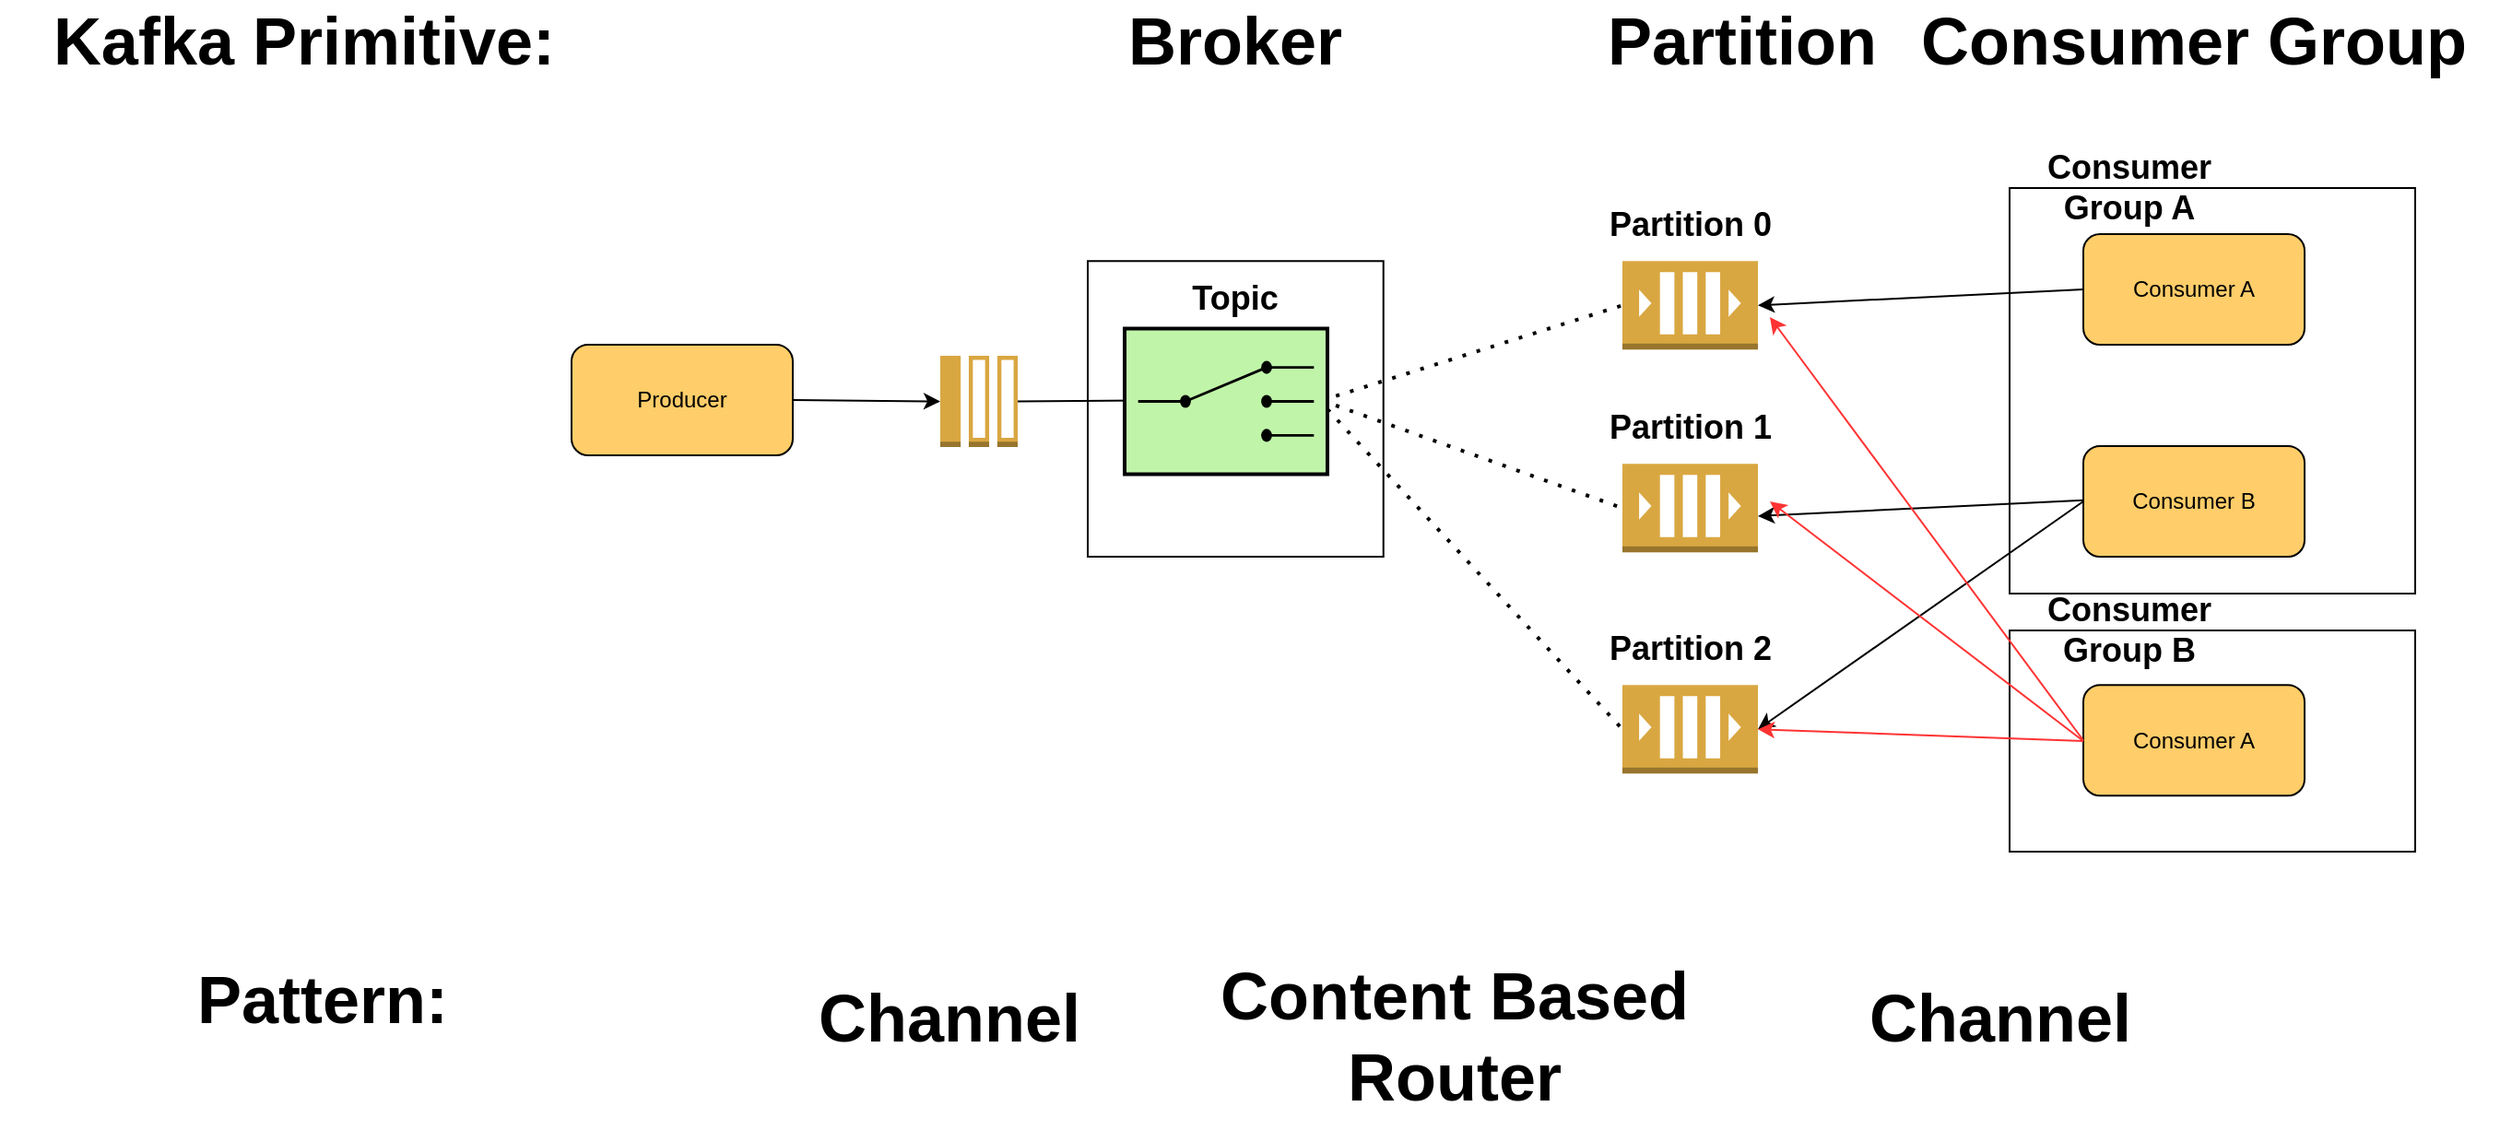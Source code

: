 <mxfile version="14.1.8" type="device"><diagram name="Page-1" id="74b105a0-9070-1c63-61bc-23e55f88626e"><mxGraphModel dx="2300" dy="1213" grid="1" gridSize="10" guides="1" tooltips="1" connect="1" arrows="1" fold="1" page="1" pageScale="1.5" pageWidth="1169" pageHeight="826" background="none" math="0" shadow="0"><root><mxCell id="0" style=";html=1;"/><mxCell id="1" style=";html=1;" parent="0"/><mxCell id="umjpmzcav1xw5bWAlsbN-25" value="" style="rounded=0;whiteSpace=wrap;html=1;shadow=0;fillColor=none;" vertex="1" parent="1"><mxGeometry x="1170" y="750" width="220" height="120" as="geometry"/></mxCell><mxCell id="umjpmzcav1xw5bWAlsbN-22" value="" style="whiteSpace=wrap;html=1;aspect=fixed;shadow=0;fillColor=none;" vertex="1" parent="1"><mxGeometry x="1170" y="510" width="220" height="220" as="geometry"/></mxCell><mxCell id="ghowo1T_Rog2f3ku8E6u-1" value="" style="outlineConnect=0;dashed=0;verticalLabelPosition=bottom;verticalAlign=top;align=center;html=1;shape=mxgraph.aws3.message;fillColor=#D9A741;gradientColor=none;" parent="1" vertex="1"><mxGeometry x="590" y="601" width="42" height="49.5" as="geometry"/></mxCell><mxCell id="ghowo1T_Rog2f3ku8E6u-3" value="Producer" style="rounded=1;whiteSpace=wrap;html=1;shadow=0;fillColor=#FFCD69;" parent="1" vertex="1"><mxGeometry x="390" y="595" width="120" height="60" as="geometry"/></mxCell><mxCell id="umjpmzcav1xw5bWAlsbN-2" value="" style="whiteSpace=wrap;html=1;aspect=fixed;shadow=0;fillColor=none;" vertex="1" parent="1"><mxGeometry x="670" y="549.63" width="160.37" height="160.37" as="geometry"/></mxCell><mxCell id="umjpmzcav1xw5bWAlsbN-3" value="" style="endArrow=classic;html=1;exitX=1;exitY=0.5;exitDx=0;exitDy=0;entryX=0;entryY=0.5;entryDx=0;entryDy=0;entryPerimeter=0;" edge="1" parent="1" source="ghowo1T_Rog2f3ku8E6u-3" target="ghowo1T_Rog2f3ku8E6u-1"><mxGeometry width="50" height="50" relative="1" as="geometry"><mxPoint x="580" y="710" as="sourcePoint"/><mxPoint x="630" y="660" as="targetPoint"/></mxGeometry></mxCell><mxCell id="umjpmzcav1xw5bWAlsbN-5" value="" style="endArrow=classic;html=1;entryX=0;entryY=0.5;entryDx=0;entryDy=0;entryPerimeter=0;exitX=1;exitY=0.5;exitDx=0;exitDy=0;exitPerimeter=0;" edge="1" parent="1" source="ghowo1T_Rog2f3ku8E6u-1"><mxGeometry width="50" height="50" relative="1" as="geometry"><mxPoint x="580" y="710" as="sourcePoint"/><mxPoint x="704" y="625.25" as="targetPoint"/></mxGeometry></mxCell><mxCell id="umjpmzcav1xw5bWAlsbN-6" value="&lt;font style=&quot;font-size: 18px&quot;&gt;&lt;b&gt;Topic&lt;/b&gt;&lt;/font&gt;" style="text;html=1;strokeColor=none;fillColor=none;align=center;verticalAlign=middle;whiteSpace=wrap;rounded=0;shadow=0;" vertex="1" parent="1"><mxGeometry x="730.18" y="560" width="40" height="20" as="geometry"/></mxCell><mxCell id="umjpmzcav1xw5bWAlsbN-7" value="" style="outlineConnect=0;dashed=0;verticalLabelPosition=bottom;verticalAlign=top;align=center;html=1;shape=mxgraph.aws3.queue;fillColor=#D9A741;gradientColor=none;shadow=0;" vertex="1" parent="1"><mxGeometry x="960" y="549.63" width="73.5" height="48" as="geometry"/></mxCell><mxCell id="umjpmzcav1xw5bWAlsbN-8" value="&lt;font style=&quot;font-size: 18px&quot;&gt;&lt;b&gt;Partition 0&lt;br&gt;&lt;/b&gt;&lt;/font&gt;" style="text;html=1;strokeColor=none;fillColor=none;align=center;verticalAlign=middle;whiteSpace=wrap;rounded=0;shadow=0;" vertex="1" parent="1"><mxGeometry x="941.75" y="520" width="110" height="20" as="geometry"/></mxCell><mxCell id="umjpmzcav1xw5bWAlsbN-10" value="" style="outlineConnect=0;dashed=0;verticalLabelPosition=bottom;verticalAlign=top;align=center;html=1;shape=mxgraph.aws3.queue;fillColor=#D9A741;gradientColor=none;shadow=0;" vertex="1" parent="1"><mxGeometry x="960" y="659.63" width="73.5" height="48" as="geometry"/></mxCell><mxCell id="umjpmzcav1xw5bWAlsbN-11" value="&lt;font style=&quot;font-size: 18px&quot;&gt;&lt;b&gt;Partition 1&lt;br&gt;&lt;/b&gt;&lt;/font&gt;" style="text;html=1;strokeColor=none;fillColor=none;align=center;verticalAlign=middle;whiteSpace=wrap;rounded=0;shadow=0;" vertex="1" parent="1"><mxGeometry x="941.75" y="630" width="110" height="20" as="geometry"/></mxCell><mxCell id="umjpmzcav1xw5bWAlsbN-12" value="" style="outlineConnect=0;dashed=0;verticalLabelPosition=bottom;verticalAlign=top;align=center;html=1;shape=mxgraph.aws3.queue;fillColor=#D9A741;gradientColor=none;shadow=0;" vertex="1" parent="1"><mxGeometry x="960" y="779.63" width="73.5" height="48" as="geometry"/></mxCell><mxCell id="umjpmzcav1xw5bWAlsbN-13" value="&lt;font style=&quot;font-size: 18px&quot;&gt;&lt;b&gt;Partition 2&lt;br&gt;&lt;/b&gt;&lt;/font&gt;" style="text;html=1;strokeColor=none;fillColor=none;align=center;verticalAlign=middle;whiteSpace=wrap;rounded=0;shadow=0;" vertex="1" parent="1"><mxGeometry x="941.75" y="750" width="110" height="20" as="geometry"/></mxCell><mxCell id="umjpmzcav1xw5bWAlsbN-14" value="" style="endArrow=none;dashed=1;html=1;dashPattern=1 3;strokeWidth=2;exitX=1;exitY=0.5;exitDx=0;exitDy=0;exitPerimeter=0;entryX=0;entryY=0.5;entryDx=0;entryDy=0;entryPerimeter=0;" edge="1" parent="1" target="umjpmzcav1xw5bWAlsbN-7"><mxGeometry width="50" height="50" relative="1" as="geometry"><mxPoint x="797.0" y="625.25" as="sourcePoint"/><mxPoint x="840" y="620" as="targetPoint"/></mxGeometry></mxCell><mxCell id="umjpmzcav1xw5bWAlsbN-17" value="" style="endArrow=none;dashed=1;html=1;dashPattern=1 3;strokeWidth=2;exitX=1;exitY=0.5;exitDx=0;exitDy=0;exitPerimeter=0;entryX=0;entryY=0.5;entryDx=0;entryDy=0;entryPerimeter=0;" edge="1" parent="1" target="umjpmzcav1xw5bWAlsbN-10"><mxGeometry width="50" height="50" relative="1" as="geometry"><mxPoint x="797.0" y="625.25" as="sourcePoint"/><mxPoint x="970" y="583.63" as="targetPoint"/></mxGeometry></mxCell><mxCell id="umjpmzcav1xw5bWAlsbN-18" value="" style="endArrow=none;dashed=1;html=1;dashPattern=1 3;strokeWidth=2;entryX=0;entryY=0.5;entryDx=0;entryDy=0;entryPerimeter=0;" edge="1" parent="1" target="umjpmzcav1xw5bWAlsbN-12"><mxGeometry width="50" height="50" relative="1" as="geometry"><mxPoint x="800" y="630" as="sourcePoint"/><mxPoint x="980" y="593.63" as="targetPoint"/></mxGeometry></mxCell><mxCell id="umjpmzcav1xw5bWAlsbN-19" value="Consumer A" style="rounded=1;whiteSpace=wrap;html=1;shadow=0;fillColor=#FFCD69;" vertex="1" parent="1"><mxGeometry x="1210" y="535" width="120" height="60" as="geometry"/></mxCell><mxCell id="umjpmzcav1xw5bWAlsbN-20" value="Consumer B" style="rounded=1;whiteSpace=wrap;html=1;shadow=0;fillColor=#FFCD69;" vertex="1" parent="1"><mxGeometry x="1210" y="650" width="120" height="60" as="geometry"/></mxCell><mxCell id="umjpmzcav1xw5bWAlsbN-21" value="Consumer A" style="rounded=1;whiteSpace=wrap;html=1;shadow=0;fillColor=#FFCD69;" vertex="1" parent="1"><mxGeometry x="1210" y="779.63" width="120" height="60" as="geometry"/></mxCell><mxCell id="umjpmzcav1xw5bWAlsbN-23" value="&lt;font style=&quot;font-size: 18px&quot;&gt;&lt;b&gt;Consumer Group A&lt;br&gt;&lt;/b&gt;&lt;/font&gt;" style="text;html=1;strokeColor=none;fillColor=none;align=center;verticalAlign=middle;whiteSpace=wrap;rounded=0;shadow=0;" vertex="1" parent="1"><mxGeometry x="1180" y="500" width="110" height="20" as="geometry"/></mxCell><mxCell id="umjpmzcav1xw5bWAlsbN-26" value="&lt;font style=&quot;font-size: 18px&quot;&gt;&lt;b&gt;Consumer Group B&lt;br&gt;&lt;/b&gt;&lt;/font&gt;" style="text;html=1;strokeColor=none;fillColor=none;align=center;verticalAlign=middle;whiteSpace=wrap;rounded=0;shadow=0;" vertex="1" parent="1"><mxGeometry x="1180" y="740" width="110" height="20" as="geometry"/></mxCell><mxCell id="umjpmzcav1xw5bWAlsbN-27" value="" style="endArrow=classic;html=1;exitX=0;exitY=0.5;exitDx=0;exitDy=0;entryX=1;entryY=0.5;entryDx=0;entryDy=0;entryPerimeter=0;" edge="1" parent="1" source="umjpmzcav1xw5bWAlsbN-19" target="umjpmzcav1xw5bWAlsbN-7"><mxGeometry width="50" height="50" relative="1" as="geometry"><mxPoint x="1150" y="590" as="sourcePoint"/><mxPoint x="950" y="630" as="targetPoint"/></mxGeometry></mxCell><mxCell id="umjpmzcav1xw5bWAlsbN-28" value="" style="endArrow=classic;html=1;exitX=0;exitY=0.5;exitDx=0;exitDy=0;entryX=1;entryY=0.5;entryDx=0;entryDy=0;entryPerimeter=0;" edge="1" parent="1"><mxGeometry width="50" height="50" relative="1" as="geometry"><mxPoint x="1210" y="679.32" as="sourcePoint"/><mxPoint x="1033.5" y="687.95" as="targetPoint"/></mxGeometry></mxCell><mxCell id="umjpmzcav1xw5bWAlsbN-29" value="" style="endArrow=classic;html=1;exitX=0;exitY=0.5;exitDx=0;exitDy=0;entryX=1;entryY=0.5;entryDx=0;entryDy=0;entryPerimeter=0;" edge="1" parent="1" source="umjpmzcav1xw5bWAlsbN-20" target="umjpmzcav1xw5bWAlsbN-12"><mxGeometry width="50" height="50" relative="1" as="geometry"><mxPoint x="1216.5" y="700" as="sourcePoint"/><mxPoint x="1040" y="708.63" as="targetPoint"/></mxGeometry></mxCell><mxCell id="umjpmzcav1xw5bWAlsbN-30" value="" style="endArrow=classic;html=1;exitX=0;exitY=0.5;exitDx=0;exitDy=0;strokeColor=#FF3333;" edge="1" parent="1" source="umjpmzcav1xw5bWAlsbN-21"><mxGeometry width="50" height="50" relative="1" as="geometry"><mxPoint x="1220" y="690" as="sourcePoint"/><mxPoint x="1040" y="580" as="targetPoint"/></mxGeometry></mxCell><mxCell id="umjpmzcav1xw5bWAlsbN-31" value="" style="endArrow=classic;html=1;strokeColor=#FF3333;" edge="1" parent="1"><mxGeometry width="50" height="50" relative="1" as="geometry"><mxPoint x="1210" y="810" as="sourcePoint"/><mxPoint x="1040" y="680" as="targetPoint"/></mxGeometry></mxCell><mxCell id="umjpmzcav1xw5bWAlsbN-32" value="" style="endArrow=classic;html=1;strokeColor=#FF3333;entryX=1;entryY=0.5;entryDx=0;entryDy=0;entryPerimeter=0;" edge="1" parent="1" target="umjpmzcav1xw5bWAlsbN-12"><mxGeometry width="50" height="50" relative="1" as="geometry"><mxPoint x="1210" y="810" as="sourcePoint"/><mxPoint x="1060" y="600" as="targetPoint"/></mxGeometry></mxCell><mxCell id="umjpmzcav1xw5bWAlsbN-34" value="&lt;font style=&quot;font-size: 36px&quot;&gt;&lt;b&gt;Kafka Primitive:&lt;/b&gt;&lt;/font&gt;" style="text;html=1;strokeColor=none;fillColor=none;align=center;verticalAlign=middle;whiteSpace=wrap;rounded=0;shadow=0;" vertex="1" parent="1"><mxGeometry x="80" y="420" width="330" height="20" as="geometry"/></mxCell><mxCell id="umjpmzcav1xw5bWAlsbN-35" value="&lt;font style=&quot;font-size: 36px&quot;&gt;&lt;b&gt;Broker&lt;/b&gt;&lt;/font&gt;" style="text;html=1;strokeColor=none;fillColor=none;align=center;verticalAlign=middle;whiteSpace=wrap;rounded=0;shadow=0;" vertex="1" parent="1"><mxGeometry x="585.18" y="420" width="330" height="20" as="geometry"/></mxCell><mxCell id="umjpmzcav1xw5bWAlsbN-36" value="&lt;span style=&quot;font-size: 36px&quot;&gt;&lt;b&gt;Partition&lt;/b&gt;&lt;/span&gt;" style="text;html=1;strokeColor=none;fillColor=none;align=center;verticalAlign=middle;whiteSpace=wrap;rounded=0;shadow=0;" vertex="1" parent="1"><mxGeometry x="860" y="420" width="330" height="20" as="geometry"/></mxCell><mxCell id="umjpmzcav1xw5bWAlsbN-37" value="&lt;span style=&quot;font-size: 36px&quot;&gt;&lt;b&gt;Consumer Group&lt;/b&gt;&lt;/span&gt;" style="text;html=1;strokeColor=none;fillColor=none;align=center;verticalAlign=middle;whiteSpace=wrap;rounded=0;shadow=0;" vertex="1" parent="1"><mxGeometry x="1105" y="420" width="330" height="20" as="geometry"/></mxCell><mxCell id="umjpmzcav1xw5bWAlsbN-38" value="&lt;font style=&quot;font-size: 36px&quot;&gt;&lt;b&gt;Pattern:&lt;/b&gt;&lt;/font&gt;" style="text;html=1;strokeColor=none;fillColor=none;align=center;verticalAlign=middle;whiteSpace=wrap;rounded=0;shadow=0;" vertex="1" parent="1"><mxGeometry x="90" y="940" width="330" height="20" as="geometry"/></mxCell><mxCell id="umjpmzcav1xw5bWAlsbN-39" value="&lt;font style=&quot;font-size: 36px&quot;&gt;&lt;b&gt;Channel&lt;/b&gt;&lt;/font&gt;" style="text;html=1;strokeColor=none;fillColor=none;align=center;verticalAlign=middle;whiteSpace=wrap;rounded=0;shadow=0;" vertex="1" parent="1"><mxGeometry x="430" y="950" width="330" height="20" as="geometry"/></mxCell><mxCell id="umjpmzcav1xw5bWAlsbN-40" value="&lt;font style=&quot;font-size: 36px&quot;&gt;&lt;b&gt;Content Based Router&lt;/b&gt;&lt;/font&gt;" style="text;html=1;strokeColor=none;fillColor=none;align=center;verticalAlign=middle;whiteSpace=wrap;rounded=0;shadow=0;" vertex="1" parent="1"><mxGeometry x="703.5" y="920" width="330" height="100" as="geometry"/></mxCell><mxCell id="umjpmzcav1xw5bWAlsbN-41" value="&lt;font style=&quot;font-size: 36px&quot;&gt;&lt;b&gt;Channel&lt;/b&gt;&lt;/font&gt;" style="text;html=1;strokeColor=none;fillColor=none;align=center;verticalAlign=middle;whiteSpace=wrap;rounded=0;shadow=0;" vertex="1" parent="1"><mxGeometry x="1000" y="950" width="330" height="20" as="geometry"/></mxCell><mxCell id="umjpmzcav1xw5bWAlsbN-42" value="" style="strokeWidth=2;outlineConnect=0;dashed=0;align=center;fontSize=8;fillColor=#c0f5a9;verticalLabelPosition=bottom;verticalAlign=top;shape=mxgraph.eip.content_based_router;shadow=0;" vertex="1" parent="1"><mxGeometry x="690" y="586.25" width="110" height="79" as="geometry"/></mxCell></root></mxGraphModel></diagram></mxfile>